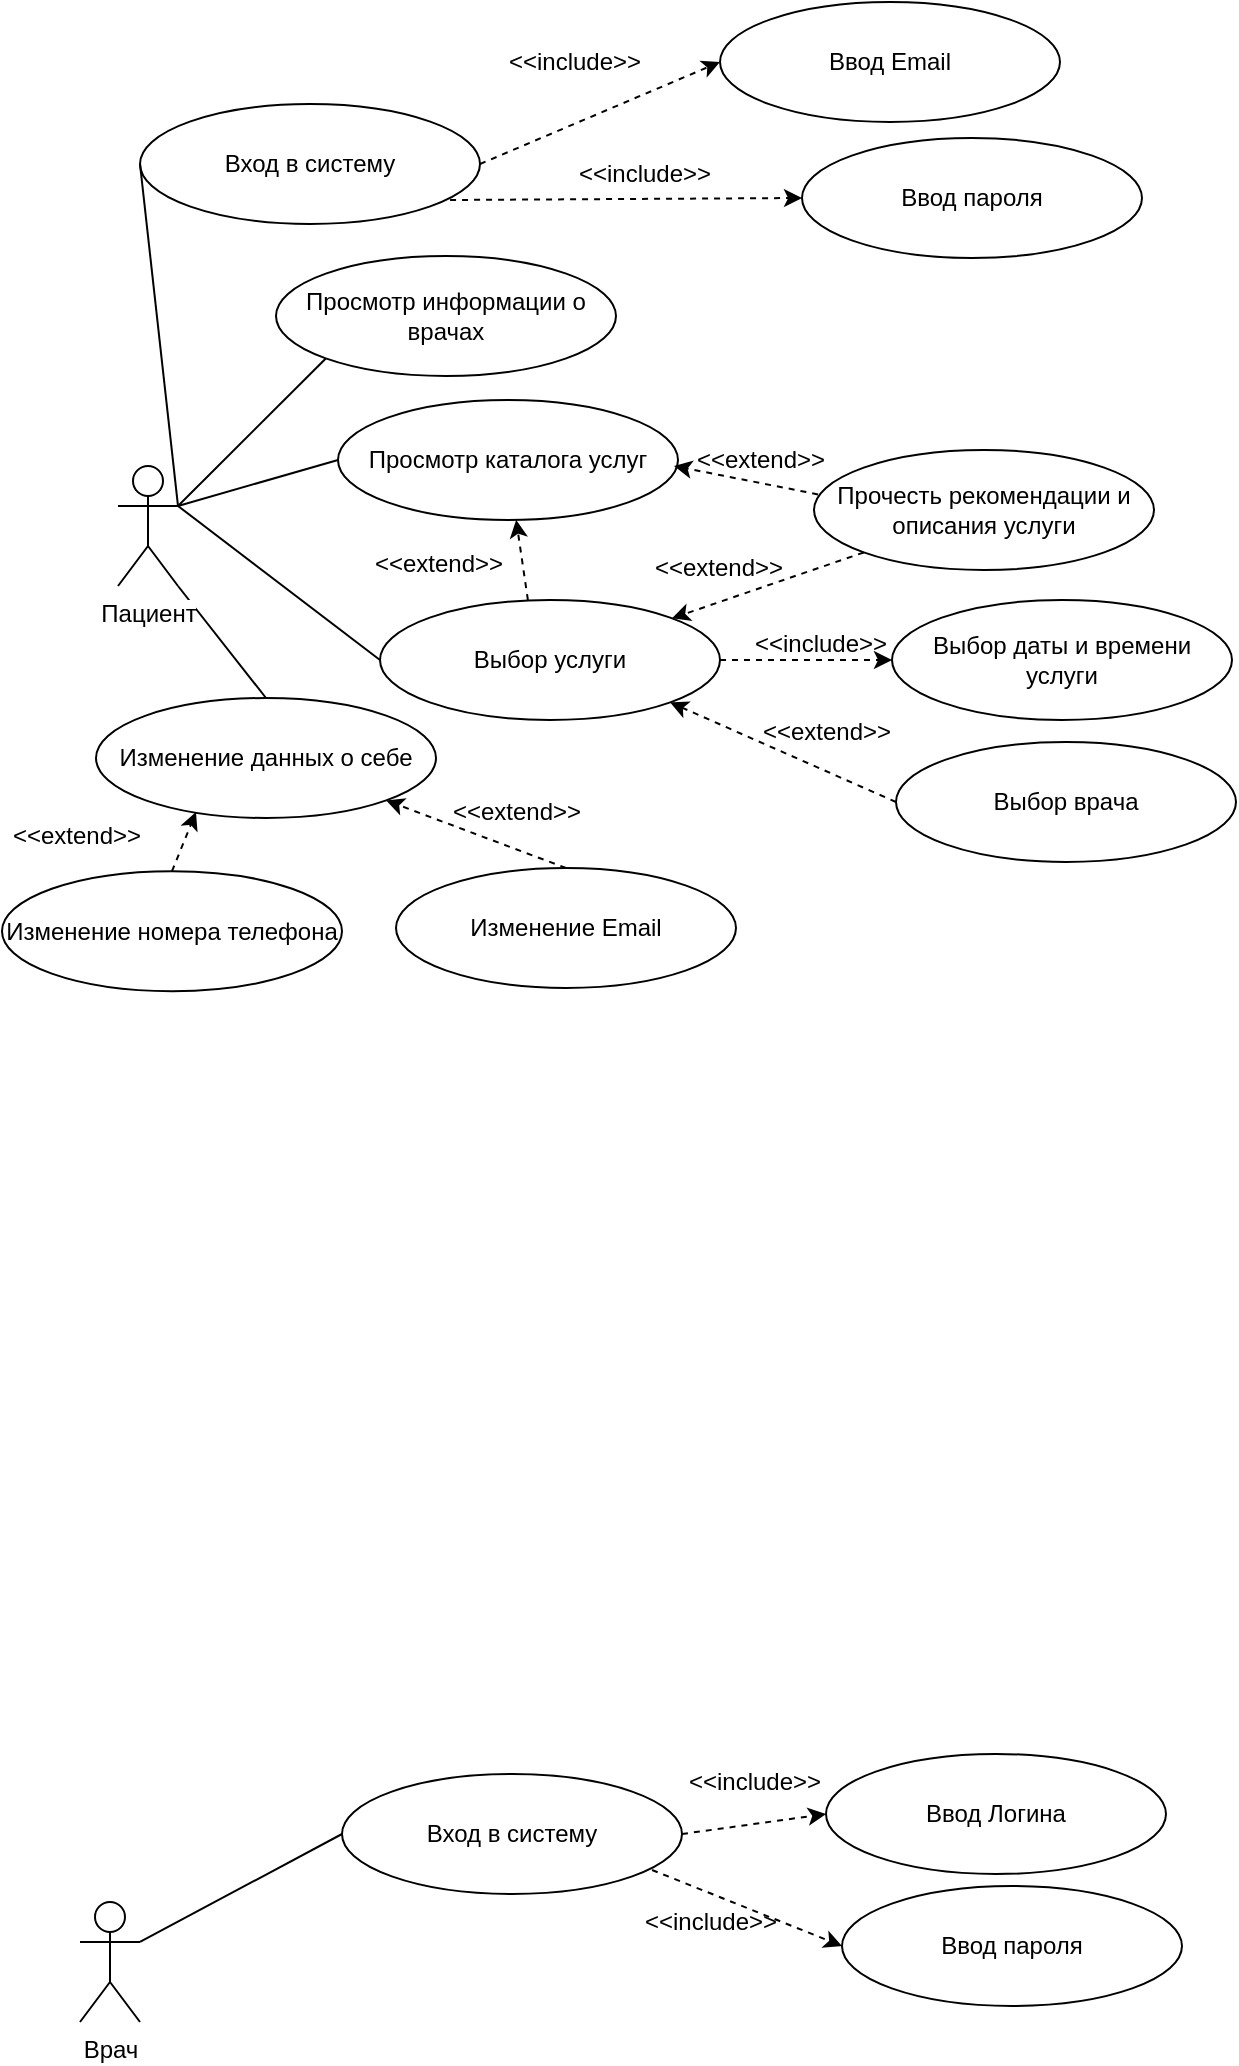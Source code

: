 <mxfile version="13.1.3" type="github">
  <diagram id="rSHkln_i5UPMTzSgYDC_" name="Page-1">
    <mxGraphModel dx="1382" dy="795" grid="0" gridSize="10" guides="1" tooltips="1" connect="1" arrows="1" fold="1" page="1" pageScale="1" pageWidth="827" pageHeight="1169" math="0" shadow="0">
      <root>
        <mxCell id="0" />
        <mxCell id="1" parent="0" />
        <mxCell id="shRbKvBxBHHsJRcDJLxr-30" style="rounded=0;orthogonalLoop=1;jettySize=auto;html=1;exitX=1;exitY=1;exitDx=0;exitDy=0;exitPerimeter=0;entryX=0.5;entryY=0;entryDx=0;entryDy=0;endArrow=none;endFill=0;" edge="1" parent="1" source="LtUDNU5CqMuppDNzbjtj-1" target="shRbKvBxBHHsJRcDJLxr-21">
          <mxGeometry relative="1" as="geometry" />
        </mxCell>
        <mxCell id="shRbKvBxBHHsJRcDJLxr-42" style="edgeStyle=none;rounded=0;orthogonalLoop=1;jettySize=auto;html=1;exitX=1;exitY=0.333;exitDx=0;exitDy=0;exitPerimeter=0;entryX=0;entryY=0.5;entryDx=0;entryDy=0;endArrow=none;endFill=0;" edge="1" parent="1" source="LtUDNU5CqMuppDNzbjtj-1" target="shRbKvBxBHHsJRcDJLxr-38">
          <mxGeometry relative="1" as="geometry" />
        </mxCell>
        <mxCell id="shRbKvBxBHHsJRcDJLxr-44" style="edgeStyle=none;rounded=0;orthogonalLoop=1;jettySize=auto;html=1;exitX=1;exitY=0.333;exitDx=0;exitDy=0;exitPerimeter=0;entryX=0;entryY=1;entryDx=0;entryDy=0;endArrow=none;endFill=0;" edge="1" parent="1" source="LtUDNU5CqMuppDNzbjtj-1" target="shRbKvBxBHHsJRcDJLxr-43">
          <mxGeometry relative="1" as="geometry" />
        </mxCell>
        <mxCell id="LtUDNU5CqMuppDNzbjtj-1" value="Пациент" style="shape=umlActor;verticalLabelPosition=bottom;labelBackgroundColor=#ffffff;verticalAlign=top;html=1;outlineConnect=0;" parent="1" vertex="1">
          <mxGeometry x="156" y="268" width="30" height="60" as="geometry" />
        </mxCell>
        <mxCell id="LtUDNU5CqMuppDNzbjtj-3" value="Вход в систему" style="ellipse;whiteSpace=wrap;html=1;" parent="1" vertex="1">
          <mxGeometry x="167" y="87" width="170" height="60" as="geometry" />
        </mxCell>
        <mxCell id="LtUDNU5CqMuppDNzbjtj-4" value="Выбор услуги" style="ellipse;whiteSpace=wrap;html=1;" parent="1" vertex="1">
          <mxGeometry x="287" y="335" width="170" height="60" as="geometry" />
        </mxCell>
        <mxCell id="LtUDNU5CqMuppDNzbjtj-5" value="Выбор даты и времени услуги" style="ellipse;whiteSpace=wrap;html=1;" parent="1" vertex="1">
          <mxGeometry x="543" y="335" width="170" height="60" as="geometry" />
        </mxCell>
        <mxCell id="LtUDNU5CqMuppDNzbjtj-6" value="Выбор врача" style="ellipse;whiteSpace=wrap;html=1;" parent="1" vertex="1">
          <mxGeometry x="545" y="406" width="170" height="60" as="geometry" />
        </mxCell>
        <mxCell id="shRbKvBxBHHsJRcDJLxr-1" value="" style="endArrow=none;html=1;exitX=1;exitY=0.333;exitDx=0;exitDy=0;exitPerimeter=0;entryX=0;entryY=0.5;entryDx=0;entryDy=0;" edge="1" parent="1" source="LtUDNU5CqMuppDNzbjtj-1" target="LtUDNU5CqMuppDNzbjtj-3">
          <mxGeometry width="50" height="50" relative="1" as="geometry">
            <mxPoint x="436" y="591" as="sourcePoint" />
            <mxPoint x="486" y="541" as="targetPoint" />
          </mxGeometry>
        </mxCell>
        <mxCell id="shRbKvBxBHHsJRcDJLxr-2" value="" style="endArrow=none;html=1;exitX=1;exitY=0.333;exitDx=0;exitDy=0;exitPerimeter=0;entryX=0;entryY=0.5;entryDx=0;entryDy=0;" edge="1" parent="1" source="LtUDNU5CqMuppDNzbjtj-1" target="LtUDNU5CqMuppDNzbjtj-4">
          <mxGeometry width="50" height="50" relative="1" as="geometry">
            <mxPoint x="436" y="591" as="sourcePoint" />
            <mxPoint x="486" y="541" as="targetPoint" />
          </mxGeometry>
        </mxCell>
        <mxCell id="shRbKvBxBHHsJRcDJLxr-4" value="" style="endArrow=classic;html=1;exitX=1;exitY=0.5;exitDx=0;exitDy=0;entryX=0;entryY=0.5;entryDx=0;entryDy=0;dashed=1;" edge="1" parent="1" source="LtUDNU5CqMuppDNzbjtj-4" target="LtUDNU5CqMuppDNzbjtj-5">
          <mxGeometry width="50" height="50" relative="1" as="geometry">
            <mxPoint x="473" y="409" as="sourcePoint" />
            <mxPoint x="476" y="626" as="targetPoint" />
          </mxGeometry>
        </mxCell>
        <mxCell id="shRbKvBxBHHsJRcDJLxr-5" value="&amp;lt;&amp;lt;include&amp;gt;&amp;gt;" style="text;html=1;align=center;verticalAlign=middle;resizable=0;points=[];autosize=1;" vertex="1" parent="1">
          <mxGeometry x="469" y="348" width="76" height="18" as="geometry" />
        </mxCell>
        <mxCell id="shRbKvBxBHHsJRcDJLxr-6" value="" style="endArrow=classic;html=1;exitX=0;exitY=0.5;exitDx=0;exitDy=0;entryX=1;entryY=1;entryDx=0;entryDy=0;dashed=1;" edge="1" parent="1" source="LtUDNU5CqMuppDNzbjtj-6" target="LtUDNU5CqMuppDNzbjtj-4">
          <mxGeometry width="50" height="50" relative="1" as="geometry">
            <mxPoint x="481" y="382" as="sourcePoint" />
            <mxPoint x="523" y="361" as="targetPoint" />
          </mxGeometry>
        </mxCell>
        <mxCell id="shRbKvBxBHHsJRcDJLxr-7" value="&amp;lt;&amp;lt;extend&amp;gt;&amp;gt;" style="text;html=1;align=center;verticalAlign=middle;resizable=0;points=[];autosize=1;" vertex="1" parent="1">
          <mxGeometry x="473" y="392" width="74" height="18" as="geometry" />
        </mxCell>
        <mxCell id="shRbKvBxBHHsJRcDJLxr-9" value="Ввод Email" style="ellipse;whiteSpace=wrap;html=1;" vertex="1" parent="1">
          <mxGeometry x="457" y="36" width="170" height="60" as="geometry" />
        </mxCell>
        <mxCell id="shRbKvBxBHHsJRcDJLxr-10" value="Ввод пароля" style="ellipse;whiteSpace=wrap;html=1;" vertex="1" parent="1">
          <mxGeometry x="498" y="104" width="170" height="60" as="geometry" />
        </mxCell>
        <mxCell id="shRbKvBxBHHsJRcDJLxr-11" value="" style="endArrow=classic;html=1;exitX=1;exitY=0.5;exitDx=0;exitDy=0;entryX=0;entryY=0.5;entryDx=0;entryDy=0;dashed=1;" edge="1" parent="1" source="LtUDNU5CqMuppDNzbjtj-3" target="shRbKvBxBHHsJRcDJLxr-9">
          <mxGeometry width="50" height="50" relative="1" as="geometry">
            <mxPoint x="306" y="78" as="sourcePoint" />
            <mxPoint x="378" y="68" as="targetPoint" />
          </mxGeometry>
        </mxCell>
        <mxCell id="shRbKvBxBHHsJRcDJLxr-12" value="&amp;lt;&amp;lt;include&amp;gt;&amp;gt;" style="text;html=1;align=center;verticalAlign=middle;resizable=0;points=[];autosize=1;" vertex="1" parent="1">
          <mxGeometry x="346" y="57" width="76" height="18" as="geometry" />
        </mxCell>
        <mxCell id="shRbKvBxBHHsJRcDJLxr-13" value="" style="endArrow=classic;html=1;exitX=0.912;exitY=0.8;exitDx=0;exitDy=0;entryX=0;entryY=0.5;entryDx=0;entryDy=0;dashed=1;exitPerimeter=0;" edge="1" parent="1" source="LtUDNU5CqMuppDNzbjtj-3" target="shRbKvBxBHHsJRcDJLxr-10">
          <mxGeometry width="50" height="50" relative="1" as="geometry">
            <mxPoint x="310" y="113" as="sourcePoint" />
            <mxPoint x="354" y="129" as="targetPoint" />
          </mxGeometry>
        </mxCell>
        <mxCell id="shRbKvBxBHHsJRcDJLxr-14" value="&amp;lt;&amp;lt;include&amp;gt;&amp;gt;" style="text;html=1;align=center;verticalAlign=middle;resizable=0;points=[];autosize=1;" vertex="1" parent="1">
          <mxGeometry x="381" y="113" width="76" height="18" as="geometry" />
        </mxCell>
        <mxCell id="shRbKvBxBHHsJRcDJLxr-15" value="Прочесть рекомендации и описания услуги" style="ellipse;whiteSpace=wrap;html=1;" vertex="1" parent="1">
          <mxGeometry x="504" y="260" width="170" height="60" as="geometry" />
        </mxCell>
        <mxCell id="shRbKvBxBHHsJRcDJLxr-16" value="" style="endArrow=classic;html=1;exitX=0;exitY=1;exitDx=0;exitDy=0;dashed=1;" edge="1" parent="1" source="shRbKvBxBHHsJRcDJLxr-15" target="LtUDNU5CqMuppDNzbjtj-4">
          <mxGeometry width="50" height="50" relative="1" as="geometry">
            <mxPoint x="437.9" y="527.58" as="sourcePoint" />
            <mxPoint x="325.004" y="477.793" as="targetPoint" />
          </mxGeometry>
        </mxCell>
        <mxCell id="shRbKvBxBHHsJRcDJLxr-17" value="&amp;lt;&amp;lt;extend&amp;gt;&amp;gt;" style="text;html=1;align=center;verticalAlign=middle;resizable=0;points=[];autosize=1;" vertex="1" parent="1">
          <mxGeometry x="440" y="256" width="74" height="18" as="geometry" />
        </mxCell>
        <mxCell id="shRbKvBxBHHsJRcDJLxr-18" value="Врач" style="shape=umlActor;verticalLabelPosition=bottom;labelBackgroundColor=#ffffff;verticalAlign=top;html=1;outlineConnect=0;" vertex="1" parent="1">
          <mxGeometry x="137" y="986" width="30" height="60" as="geometry" />
        </mxCell>
        <mxCell id="shRbKvBxBHHsJRcDJLxr-21" value="Изменение данных о себе" style="ellipse;whiteSpace=wrap;html=1;" vertex="1" parent="1">
          <mxGeometry x="145" y="384" width="170" height="60" as="geometry" />
        </mxCell>
        <mxCell id="shRbKvBxBHHsJRcDJLxr-22" value="Вход в систему" style="ellipse;whiteSpace=wrap;html=1;" vertex="1" parent="1">
          <mxGeometry x="268" y="922" width="170" height="60" as="geometry" />
        </mxCell>
        <mxCell id="shRbKvBxBHHsJRcDJLxr-23" value="" style="endArrow=none;html=1;exitX=1;exitY=0.333;exitDx=0;exitDy=0;exitPerimeter=0;entryX=0;entryY=0.5;entryDx=0;entryDy=0;" edge="1" parent="1" target="shRbKvBxBHHsJRcDJLxr-22" source="shRbKvBxBHHsJRcDJLxr-18">
          <mxGeometry width="50" height="50" relative="1" as="geometry">
            <mxPoint x="167" y="1004" as="sourcePoint" />
            <mxPoint x="467" y="1257" as="targetPoint" />
          </mxGeometry>
        </mxCell>
        <mxCell id="shRbKvBxBHHsJRcDJLxr-24" value="Ввод Логина" style="ellipse;whiteSpace=wrap;html=1;" vertex="1" parent="1">
          <mxGeometry x="510" y="912" width="170" height="60" as="geometry" />
        </mxCell>
        <mxCell id="shRbKvBxBHHsJRcDJLxr-25" value="Ввод пароля" style="ellipse;whiteSpace=wrap;html=1;" vertex="1" parent="1">
          <mxGeometry x="518" y="978" width="170" height="60" as="geometry" />
        </mxCell>
        <mxCell id="shRbKvBxBHHsJRcDJLxr-26" value="" style="endArrow=classic;html=1;exitX=1;exitY=0.5;exitDx=0;exitDy=0;entryX=0;entryY=0.5;entryDx=0;entryDy=0;dashed=1;" edge="1" parent="1" source="shRbKvBxBHHsJRcDJLxr-22" target="shRbKvBxBHHsJRcDJLxr-24">
          <mxGeometry width="50" height="50" relative="1" as="geometry">
            <mxPoint x="440" y="961" as="sourcePoint" />
            <mxPoint x="512" y="951" as="targetPoint" />
          </mxGeometry>
        </mxCell>
        <mxCell id="shRbKvBxBHHsJRcDJLxr-27" value="&amp;lt;&amp;lt;include&amp;gt;&amp;gt;" style="text;html=1;align=center;verticalAlign=middle;resizable=0;points=[];autosize=1;" vertex="1" parent="1">
          <mxGeometry x="436" y="917" width="76" height="18" as="geometry" />
        </mxCell>
        <mxCell id="shRbKvBxBHHsJRcDJLxr-28" value="" style="endArrow=classic;html=1;exitX=0.912;exitY=0.8;exitDx=0;exitDy=0;entryX=0;entryY=0.5;entryDx=0;entryDy=0;dashed=1;exitPerimeter=0;" edge="1" parent="1" source="shRbKvBxBHHsJRcDJLxr-22" target="shRbKvBxBHHsJRcDJLxr-25">
          <mxGeometry width="50" height="50" relative="1" as="geometry">
            <mxPoint x="444" y="996" as="sourcePoint" />
            <mxPoint x="488" y="1012" as="targetPoint" />
          </mxGeometry>
        </mxCell>
        <mxCell id="shRbKvBxBHHsJRcDJLxr-29" value="&amp;lt;&amp;lt;include&amp;gt;&amp;gt;" style="text;html=1;align=center;verticalAlign=middle;resizable=0;points=[];autosize=1;" vertex="1" parent="1">
          <mxGeometry x="414" y="987" width="76" height="18" as="geometry" />
        </mxCell>
        <mxCell id="shRbKvBxBHHsJRcDJLxr-31" value="Изменение номера телефона" style="ellipse;whiteSpace=wrap;html=1;" vertex="1" parent="1">
          <mxGeometry x="98" y="470.6" width="170" height="60" as="geometry" />
        </mxCell>
        <mxCell id="shRbKvBxBHHsJRcDJLxr-32" value="Изменение Email" style="ellipse;whiteSpace=wrap;html=1;" vertex="1" parent="1">
          <mxGeometry x="295" y="469" width="170" height="60" as="geometry" />
        </mxCell>
        <mxCell id="shRbKvBxBHHsJRcDJLxr-34" value="&amp;lt;&amp;lt;extend&amp;gt;&amp;gt;" style="text;html=1;align=center;verticalAlign=middle;resizable=0;points=[];autosize=1;" vertex="1" parent="1">
          <mxGeometry x="98.0" y="444" width="74" height="18" as="geometry" />
        </mxCell>
        <mxCell id="shRbKvBxBHHsJRcDJLxr-35" value="" style="endArrow=classic;html=1;exitX=0.5;exitY=0;exitDx=0;exitDy=0;dashed=1;entryX=0.294;entryY=0.95;entryDx=0;entryDy=0;entryPerimeter=0;" edge="1" parent="1" source="shRbKvBxBHHsJRcDJLxr-31" target="shRbKvBxBHHsJRcDJLxr-21">
          <mxGeometry width="50" height="50" relative="1" as="geometry">
            <mxPoint x="208.72" y="483.0" as="sourcePoint" />
            <mxPoint x="90.004" y="402.604" as="targetPoint" />
          </mxGeometry>
        </mxCell>
        <mxCell id="shRbKvBxBHHsJRcDJLxr-36" value="&amp;lt;&amp;lt;extend&amp;gt;&amp;gt;" style="text;html=1;align=center;verticalAlign=middle;resizable=0;points=[];autosize=1;" vertex="1" parent="1">
          <mxGeometry x="318" y="432" width="74" height="18" as="geometry" />
        </mxCell>
        <mxCell id="shRbKvBxBHHsJRcDJLxr-37" value="" style="endArrow=classic;html=1;exitX=0.5;exitY=0;exitDx=0;exitDy=0;dashed=1;entryX=1;entryY=1;entryDx=0;entryDy=0;" edge="1" parent="1" source="shRbKvBxBHHsJRcDJLxr-32" target="shRbKvBxBHHsJRcDJLxr-21">
          <mxGeometry width="50" height="50" relative="1" as="geometry">
            <mxPoint x="317.64" y="456.89" as="sourcePoint" />
            <mxPoint x="269.744" y="416.103" as="targetPoint" />
          </mxGeometry>
        </mxCell>
        <mxCell id="shRbKvBxBHHsJRcDJLxr-38" value="Просмотр каталога услуг" style="ellipse;whiteSpace=wrap;html=1;" vertex="1" parent="1">
          <mxGeometry x="266" y="235" width="170" height="60" as="geometry" />
        </mxCell>
        <mxCell id="shRbKvBxBHHsJRcDJLxr-40" value="&amp;lt;&amp;lt;extend&amp;gt;&amp;gt;" style="text;html=1;align=center;verticalAlign=middle;resizable=0;points=[];autosize=1;" vertex="1" parent="1">
          <mxGeometry x="279" y="307.8" width="74" height="18" as="geometry" />
        </mxCell>
        <mxCell id="shRbKvBxBHHsJRcDJLxr-41" value="" style="endArrow=classic;html=1;exitX=0.435;exitY=0;exitDx=0;exitDy=0;dashed=1;exitPerimeter=0;" edge="1" parent="1" source="LtUDNU5CqMuppDNzbjtj-4" target="shRbKvBxBHHsJRcDJLxr-38">
          <mxGeometry width="50" height="50" relative="1" as="geometry">
            <mxPoint x="396.36" y="338.2" as="sourcePoint" />
            <mxPoint x="277.644" y="257.804" as="targetPoint" />
          </mxGeometry>
        </mxCell>
        <mxCell id="shRbKvBxBHHsJRcDJLxr-43" value="Просмотр информации о врачах" style="ellipse;whiteSpace=wrap;html=1;" vertex="1" parent="1">
          <mxGeometry x="235" y="163" width="170" height="60" as="geometry" />
        </mxCell>
        <mxCell id="shRbKvBxBHHsJRcDJLxr-47" value="" style="endArrow=classic;html=1;dashed=1;exitX=0.012;exitY=0.37;exitDx=0;exitDy=0;entryX=1;entryY=0.5;entryDx=0;entryDy=0;exitPerimeter=0;" edge="1" parent="1" source="shRbKvBxBHHsJRcDJLxr-15">
          <mxGeometry width="50" height="50" relative="1" as="geometry">
            <mxPoint x="491" y="298.8" as="sourcePoint" />
            <mxPoint x="434" y="268" as="targetPoint" />
          </mxGeometry>
        </mxCell>
        <mxCell id="shRbKvBxBHHsJRcDJLxr-48" value="&amp;lt;&amp;lt;extend&amp;gt;&amp;gt;" style="text;html=1;align=center;verticalAlign=middle;resizable=0;points=[];autosize=1;" vertex="1" parent="1">
          <mxGeometry x="419" y="310" width="74" height="18" as="geometry" />
        </mxCell>
      </root>
    </mxGraphModel>
  </diagram>
</mxfile>
